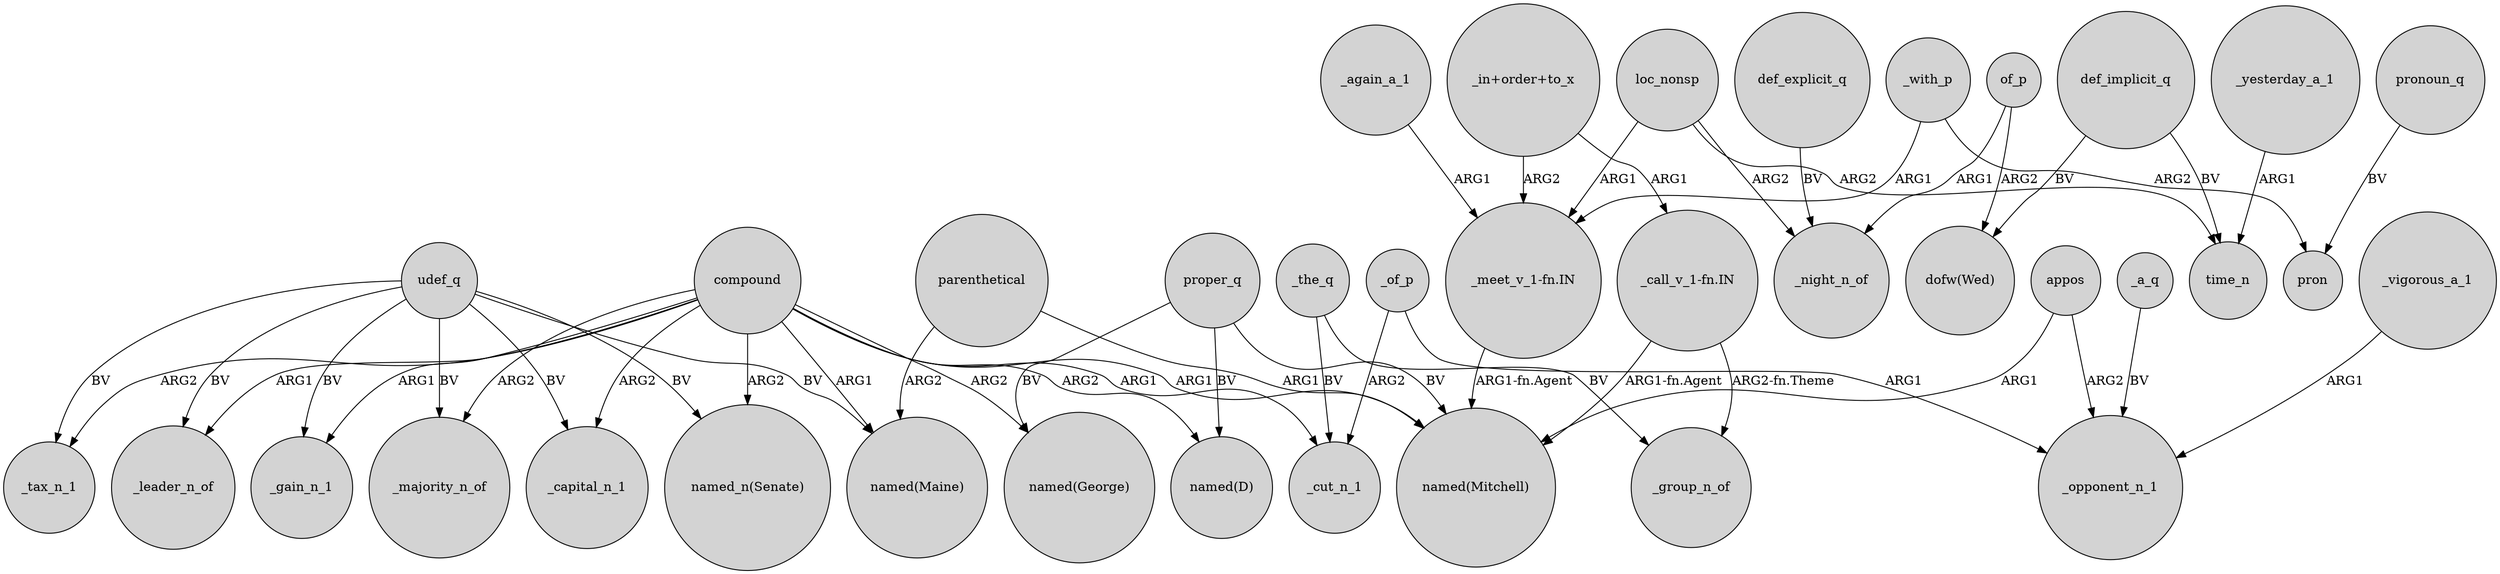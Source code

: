 digraph {
	node [shape=circle style=filled]
	_vigorous_a_1 -> _opponent_n_1 [label=ARG1]
	appos -> "named(Mitchell)" [label=ARG1]
	of_p -> _night_n_of [label=ARG1]
	_yesterday_a_1 -> time_n [label=ARG1]
	_a_q -> _opponent_n_1 [label=BV]
	compound -> _capital_n_1 [label=ARG2]
	def_implicit_q -> time_n [label=BV]
	udef_q -> _gain_n_1 [label=BV]
	"_in+order+to_x" -> "_call_v_1-fn.IN" [label=ARG1]
	of_p -> "dofw(Wed)" [label=ARG2]
	def_explicit_q -> _night_n_of [label=BV]
	compound -> _leader_n_of [label=ARG1]
	compound -> "named(George)" [label=ARG2]
	_the_q -> _cut_n_1 [label=BV]
	parenthetical -> "named(Mitchell)" [label=ARG1]
	_the_q -> _group_n_of [label=BV]
	udef_q -> _majority_n_of [label=BV]
	loc_nonsp -> time_n [label=ARG2]
	compound -> "named(Mitchell)" [label=ARG1]
	udef_q -> _tax_n_1 [label=BV]
	"_call_v_1-fn.IN" -> "named(Mitchell)" [label="ARG1-fn.Agent"]
	pronoun_q -> pron [label=BV]
	_of_p -> _opponent_n_1 [label=ARG1]
	compound -> _cut_n_1 [label=ARG1]
	compound -> "named_n(Senate)" [label=ARG2]
	"_meet_v_1-fn.IN" -> "named(Mitchell)" [label="ARG1-fn.Agent"]
	compound -> "named(D)" [label=ARG2]
	proper_q -> "named(George)" [label=BV]
	proper_q -> "named(Mitchell)" [label=BV]
	udef_q -> "named_n(Senate)" [label=BV]
	compound -> _gain_n_1 [label=ARG1]
	proper_q -> "named(D)" [label=BV]
	compound -> _majority_n_of [label=ARG2]
	"_in+order+to_x" -> "_meet_v_1-fn.IN" [label=ARG2]
	udef_q -> "named(Maine)" [label=BV]
	_with_p -> "_meet_v_1-fn.IN" [label=ARG1]
	loc_nonsp -> _night_n_of [label=ARG2]
	compound -> "named(Maine)" [label=ARG1]
	"_call_v_1-fn.IN" -> _group_n_of [label="ARG2-fn.Theme"]
	_of_p -> _cut_n_1 [label=ARG2]
	compound -> _tax_n_1 [label=ARG2]
	_with_p -> pron [label=ARG2]
	loc_nonsp -> "_meet_v_1-fn.IN" [label=ARG1]
	def_implicit_q -> "dofw(Wed)" [label=BV]
	udef_q -> _leader_n_of [label=BV]
	parenthetical -> "named(Maine)" [label=ARG2]
	appos -> _opponent_n_1 [label=ARG2]
	udef_q -> _capital_n_1 [label=BV]
	_again_a_1 -> "_meet_v_1-fn.IN" [label=ARG1]
}
